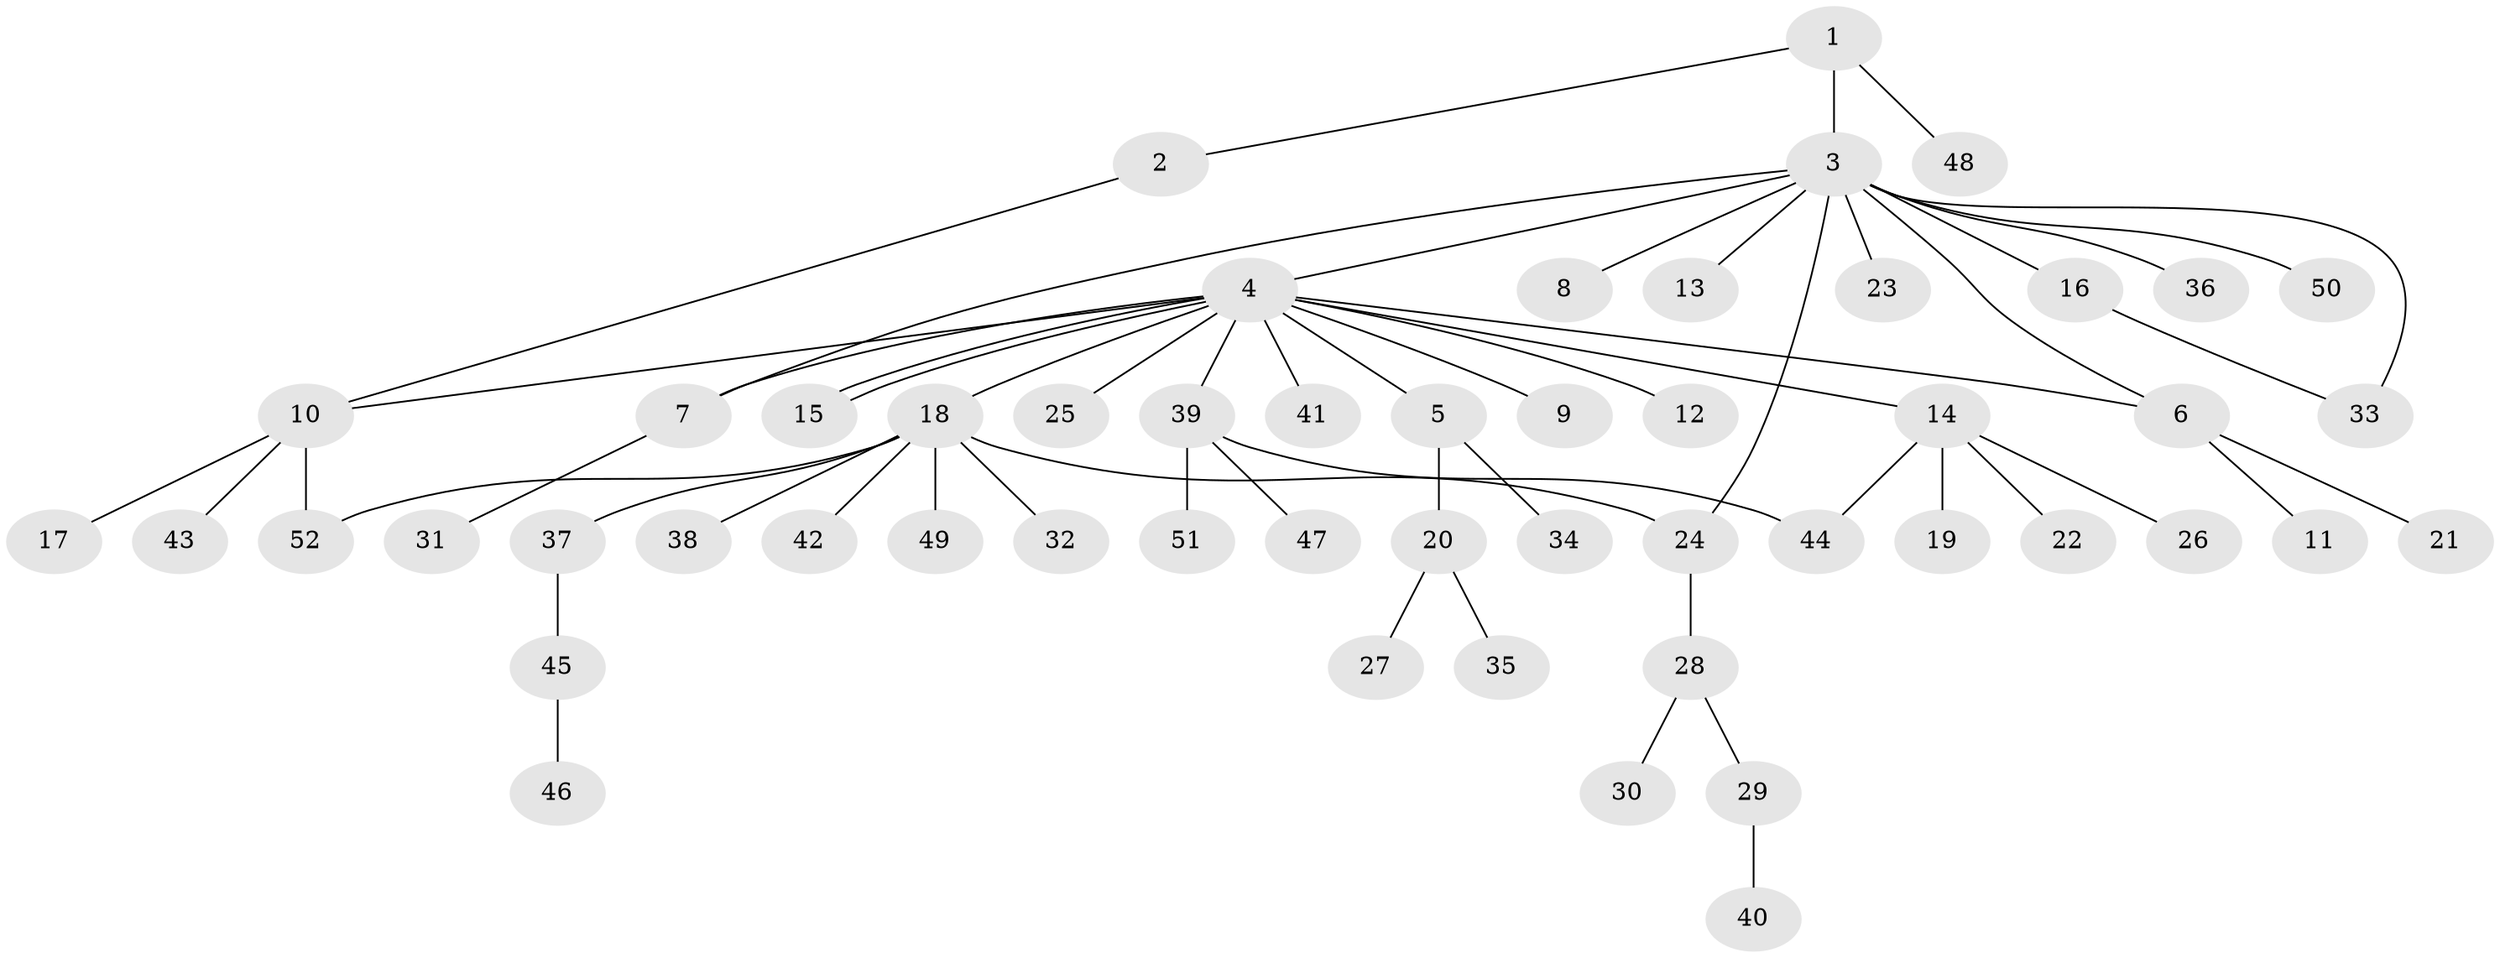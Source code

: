 // Generated by graph-tools (version 1.1) at 2025/48/03/09/25 04:48:38]
// undirected, 52 vertices, 59 edges
graph export_dot {
graph [start="1"]
  node [color=gray90,style=filled];
  1;
  2;
  3;
  4;
  5;
  6;
  7;
  8;
  9;
  10;
  11;
  12;
  13;
  14;
  15;
  16;
  17;
  18;
  19;
  20;
  21;
  22;
  23;
  24;
  25;
  26;
  27;
  28;
  29;
  30;
  31;
  32;
  33;
  34;
  35;
  36;
  37;
  38;
  39;
  40;
  41;
  42;
  43;
  44;
  45;
  46;
  47;
  48;
  49;
  50;
  51;
  52;
  1 -- 2;
  1 -- 3;
  1 -- 48;
  2 -- 10;
  3 -- 4;
  3 -- 6;
  3 -- 7;
  3 -- 8;
  3 -- 13;
  3 -- 16;
  3 -- 23;
  3 -- 24;
  3 -- 33;
  3 -- 36;
  3 -- 50;
  4 -- 5;
  4 -- 6;
  4 -- 7;
  4 -- 9;
  4 -- 10;
  4 -- 12;
  4 -- 14;
  4 -- 15;
  4 -- 15;
  4 -- 18;
  4 -- 25;
  4 -- 39;
  4 -- 41;
  5 -- 20;
  5 -- 34;
  6 -- 11;
  6 -- 21;
  7 -- 31;
  10 -- 17;
  10 -- 43;
  10 -- 52;
  14 -- 19;
  14 -- 22;
  14 -- 26;
  14 -- 44;
  16 -- 33;
  18 -- 24;
  18 -- 32;
  18 -- 37;
  18 -- 38;
  18 -- 42;
  18 -- 49;
  18 -- 52;
  20 -- 27;
  20 -- 35;
  24 -- 28;
  28 -- 29;
  28 -- 30;
  29 -- 40;
  37 -- 45;
  39 -- 44;
  39 -- 47;
  39 -- 51;
  45 -- 46;
}
